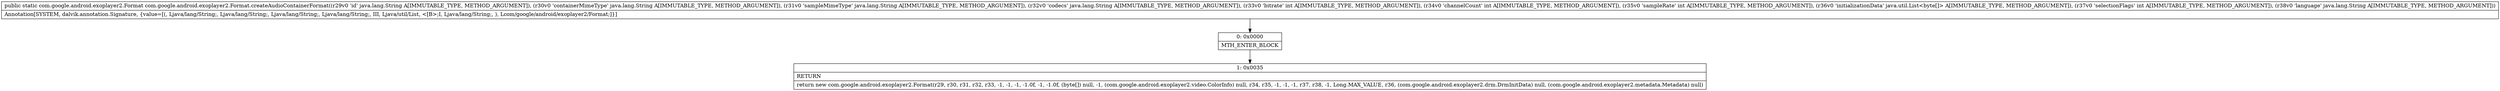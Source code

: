 digraph "CFG forcom.google.android.exoplayer2.Format.createAudioContainerFormat(Ljava\/lang\/String;Ljava\/lang\/String;Ljava\/lang\/String;Ljava\/lang\/String;IIILjava\/util\/List;ILjava\/lang\/String;)Lcom\/google\/android\/exoplayer2\/Format;" {
Node_0 [shape=record,label="{0\:\ 0x0000|MTH_ENTER_BLOCK\l}"];
Node_1 [shape=record,label="{1\:\ 0x0035|RETURN\l|return new com.google.android.exoplayer2.Format(r29, r30, r31, r32, r33, \-1, \-1, \-1, \-1.0f, \-1, \-1.0f, (byte[]) null, \-1, (com.google.android.exoplayer2.video.ColorInfo) null, r34, r35, \-1, \-1, \-1, r37, r38, \-1, Long.MAX_VALUE, r36, (com.google.android.exoplayer2.drm.DrmInitData) null, (com.google.android.exoplayer2.metadata.Metadata) null)\l}"];
MethodNode[shape=record,label="{public static com.google.android.exoplayer2.Format com.google.android.exoplayer2.Format.createAudioContainerFormat((r29v0 'id' java.lang.String A[IMMUTABLE_TYPE, METHOD_ARGUMENT]), (r30v0 'containerMimeType' java.lang.String A[IMMUTABLE_TYPE, METHOD_ARGUMENT]), (r31v0 'sampleMimeType' java.lang.String A[IMMUTABLE_TYPE, METHOD_ARGUMENT]), (r32v0 'codecs' java.lang.String A[IMMUTABLE_TYPE, METHOD_ARGUMENT]), (r33v0 'bitrate' int A[IMMUTABLE_TYPE, METHOD_ARGUMENT]), (r34v0 'channelCount' int A[IMMUTABLE_TYPE, METHOD_ARGUMENT]), (r35v0 'sampleRate' int A[IMMUTABLE_TYPE, METHOD_ARGUMENT]), (r36v0 'initializationData' java.util.List\<byte[]\> A[IMMUTABLE_TYPE, METHOD_ARGUMENT]), (r37v0 'selectionFlags' int A[IMMUTABLE_TYPE, METHOD_ARGUMENT]), (r38v0 'language' java.lang.String A[IMMUTABLE_TYPE, METHOD_ARGUMENT]))  | Annotation[SYSTEM, dalvik.annotation.Signature, \{value=[(, Ljava\/lang\/String;, Ljava\/lang\/String;, Ljava\/lang\/String;, Ljava\/lang\/String;, III, Ljava\/util\/List, \<[B\>;I, Ljava\/lang\/String;, ), Lcom\/google\/android\/exoplayer2\/Format;]\}]\l}"];
MethodNode -> Node_0;
Node_0 -> Node_1;
}

